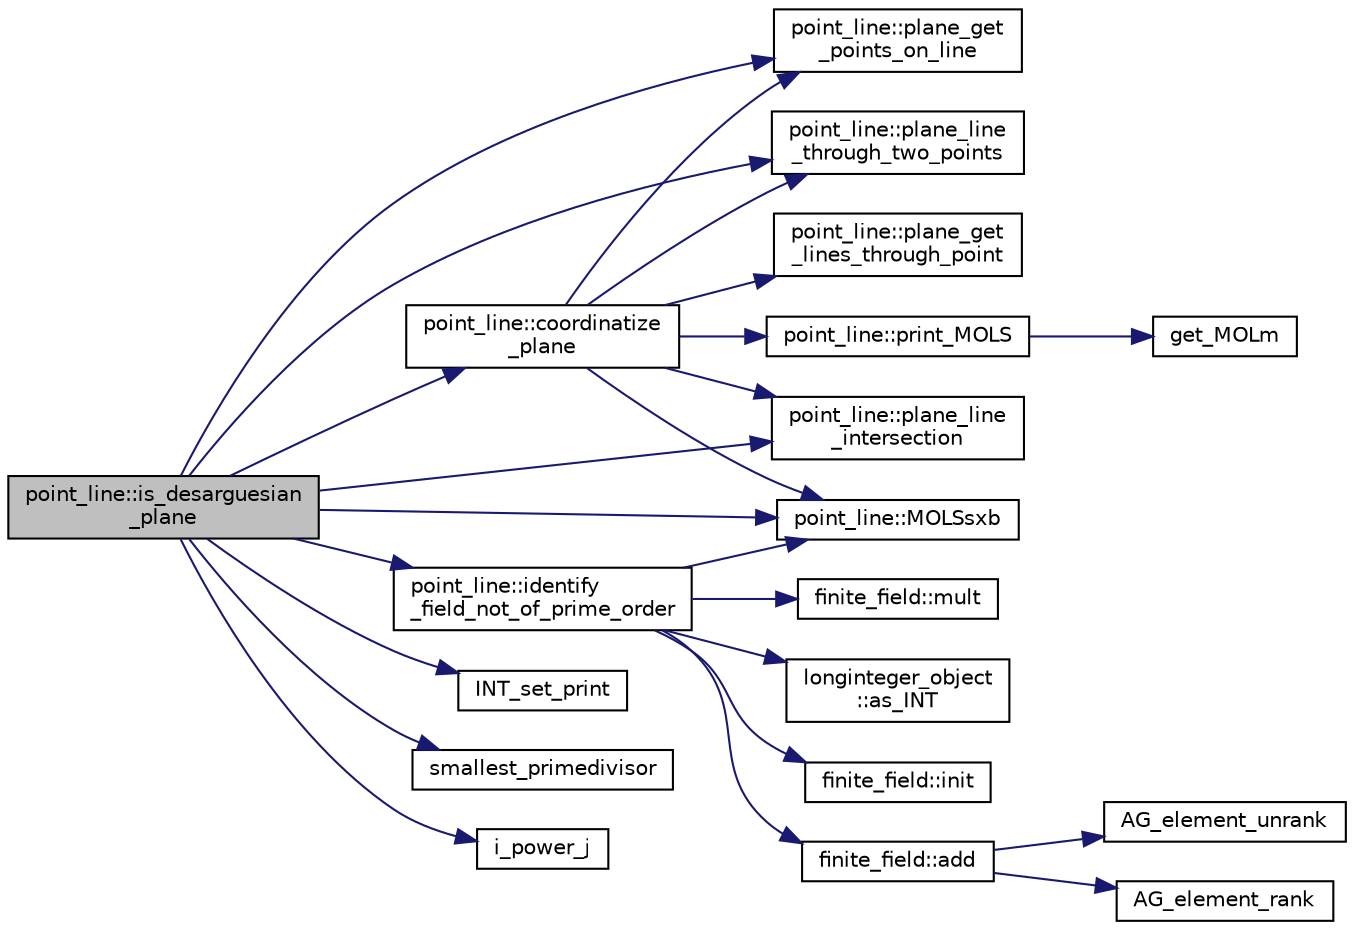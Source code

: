 digraph "point_line::is_desarguesian_plane"
{
  edge [fontname="Helvetica",fontsize="10",labelfontname="Helvetica",labelfontsize="10"];
  node [fontname="Helvetica",fontsize="10",shape=record];
  rankdir="LR";
  Node60 [label="point_line::is_desarguesian\l_plane",height=0.2,width=0.4,color="black", fillcolor="grey75", style="filled", fontcolor="black"];
  Node60 -> Node61 [color="midnightblue",fontsize="10",style="solid",fontname="Helvetica"];
  Node61 [label="point_line::plane_get\l_points_on_line",height=0.2,width=0.4,color="black", fillcolor="white", style="filled",URL="$dd/def/classpoint__line.html#a451a4fb9b352dbb34c64cecc1f1341f4"];
  Node60 -> Node62 [color="midnightblue",fontsize="10",style="solid",fontname="Helvetica"];
  Node62 [label="INT_set_print",height=0.2,width=0.4,color="black", fillcolor="white", style="filled",URL="$df/dbf/sajeeb_8_c.html#a97614645ec11df30e0e896367f91ffd9"];
  Node60 -> Node63 [color="midnightblue",fontsize="10",style="solid",fontname="Helvetica"];
  Node63 [label="point_line::plane_line\l_through_two_points",height=0.2,width=0.4,color="black", fillcolor="white", style="filled",URL="$dd/def/classpoint__line.html#af406b650e9e83872857248db151bac79"];
  Node60 -> Node64 [color="midnightblue",fontsize="10",style="solid",fontname="Helvetica"];
  Node64 [label="point_line::plane_line\l_intersection",height=0.2,width=0.4,color="black", fillcolor="white", style="filled",URL="$dd/def/classpoint__line.html#a5be2add1c6769b010a0460db564e5393"];
  Node60 -> Node65 [color="midnightblue",fontsize="10",style="solid",fontname="Helvetica"];
  Node65 [label="point_line::coordinatize\l_plane",height=0.2,width=0.4,color="black", fillcolor="white", style="filled",URL="$dd/def/classpoint__line.html#a121d61db202b5bbd07f33a148a2df735"];
  Node65 -> Node63 [color="midnightblue",fontsize="10",style="solid",fontname="Helvetica"];
  Node65 -> Node61 [color="midnightblue",fontsize="10",style="solid",fontname="Helvetica"];
  Node65 -> Node64 [color="midnightblue",fontsize="10",style="solid",fontname="Helvetica"];
  Node65 -> Node66 [color="midnightblue",fontsize="10",style="solid",fontname="Helvetica"];
  Node66 [label="point_line::plane_get\l_lines_through_point",height=0.2,width=0.4,color="black", fillcolor="white", style="filled",URL="$dd/def/classpoint__line.html#a658e08635a1479f58edc3f275ea9d28e"];
  Node65 -> Node67 [color="midnightblue",fontsize="10",style="solid",fontname="Helvetica"];
  Node67 [label="point_line::MOLSsxb",height=0.2,width=0.4,color="black", fillcolor="white", style="filled",URL="$dd/def/classpoint__line.html#ae4d23004dc4a9cd50b3ed317e1fb8009"];
  Node65 -> Node68 [color="midnightblue",fontsize="10",style="solid",fontname="Helvetica"];
  Node68 [label="point_line::print_MOLS",height=0.2,width=0.4,color="black", fillcolor="white", style="filled",URL="$dd/def/classpoint__line.html#a65de2085e42965a52469de420274c372"];
  Node68 -> Node69 [color="midnightblue",fontsize="10",style="solid",fontname="Helvetica"];
  Node69 [label="get_MOLm",height=0.2,width=0.4,color="black", fillcolor="white", style="filled",URL="$d0/d75/point__line_8_c.html#aaf6bc7deaefcdf4e19bbe121012735f9"];
  Node60 -> Node70 [color="midnightblue",fontsize="10",style="solid",fontname="Helvetica"];
  Node70 [label="smallest_primedivisor",height=0.2,width=0.4,color="black", fillcolor="white", style="filled",URL="$de/dc5/algebra__and__number__theory_8h.html#a89238384b70e5f0f19ac179ca88d468d"];
  Node60 -> Node71 [color="midnightblue",fontsize="10",style="solid",fontname="Helvetica"];
  Node71 [label="i_power_j",height=0.2,width=0.4,color="black", fillcolor="white", style="filled",URL="$de/dc5/algebra__and__number__theory_8h.html#a39b321523e8957d701618bb5cac542b5"];
  Node60 -> Node72 [color="midnightblue",fontsize="10",style="solid",fontname="Helvetica"];
  Node72 [label="point_line::identify\l_field_not_of_prime_order",height=0.2,width=0.4,color="black", fillcolor="white", style="filled",URL="$dd/def/classpoint__line.html#aae394019ab60bbb77ee98aaf17c671f4"];
  Node72 -> Node67 [color="midnightblue",fontsize="10",style="solid",fontname="Helvetica"];
  Node72 -> Node73 [color="midnightblue",fontsize="10",style="solid",fontname="Helvetica"];
  Node73 [label="longinteger_object\l::as_INT",height=0.2,width=0.4,color="black", fillcolor="white", style="filled",URL="$dd/d7e/classlonginteger__object.html#afb992d4679a6741acc63c8bcba27971e"];
  Node72 -> Node74 [color="midnightblue",fontsize="10",style="solid",fontname="Helvetica"];
  Node74 [label="finite_field::init",height=0.2,width=0.4,color="black", fillcolor="white", style="filled",URL="$df/d5a/classfinite__field.html#a13e75e8165b27464935b50368ee8313c"];
  Node72 -> Node75 [color="midnightblue",fontsize="10",style="solid",fontname="Helvetica"];
  Node75 [label="finite_field::add",height=0.2,width=0.4,color="black", fillcolor="white", style="filled",URL="$df/d5a/classfinite__field.html#a8f12328a27500f3c7be0c849ebbc9d14"];
  Node75 -> Node76 [color="midnightblue",fontsize="10",style="solid",fontname="Helvetica"];
  Node76 [label="AG_element_unrank",height=0.2,width=0.4,color="black", fillcolor="white", style="filled",URL="$d4/d67/geometry_8h.html#a4a33b86c87b2879b97cfa1327abe2885"];
  Node75 -> Node77 [color="midnightblue",fontsize="10",style="solid",fontname="Helvetica"];
  Node77 [label="AG_element_rank",height=0.2,width=0.4,color="black", fillcolor="white", style="filled",URL="$d4/d67/geometry_8h.html#ab2ac908d07dd8038fd996e26bdc75c17"];
  Node72 -> Node78 [color="midnightblue",fontsize="10",style="solid",fontname="Helvetica"];
  Node78 [label="finite_field::mult",height=0.2,width=0.4,color="black", fillcolor="white", style="filled",URL="$df/d5a/classfinite__field.html#a24fb5917aa6d4d656fd855b7f44a13b0"];
  Node60 -> Node67 [color="midnightblue",fontsize="10",style="solid",fontname="Helvetica"];
}
